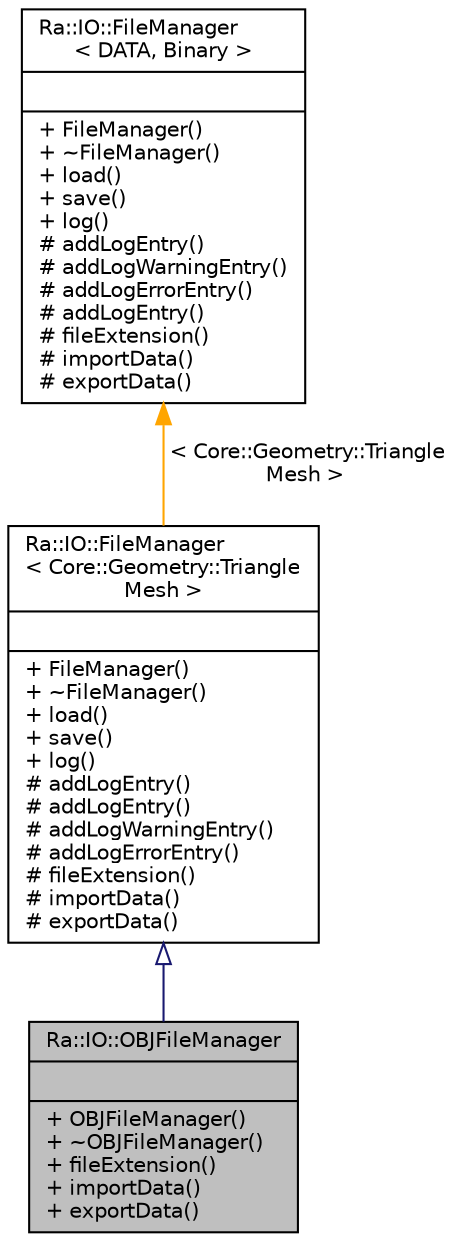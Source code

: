 digraph "Ra::IO::OBJFileManager"
{
 // INTERACTIVE_SVG=YES
 // LATEX_PDF_SIZE
  edge [fontname="Helvetica",fontsize="10",labelfontname="Helvetica",labelfontsize="10"];
  node [fontname="Helvetica",fontsize="10",shape=record];
  Node1 [label="{Ra::IO::OBJFileManager\n||+ OBJFileManager()\l+ ~OBJFileManager()\l+ fileExtension()\l+ importData()\l+ exportData()\l}",height=0.2,width=0.4,color="black", fillcolor="grey75", style="filled", fontcolor="black",tooltip=" "];
  Node2 -> Node1 [dir="back",color="midnightblue",fontsize="10",style="solid",arrowtail="onormal",fontname="Helvetica"];
  Node2 [label="{Ra::IO::FileManager\l\< Core::Geometry::Triangle\lMesh \>\n||+ FileManager()\l+ ~FileManager()\l+ load()\l+ save()\l+ log()\l# addLogEntry()\l# addLogEntry()\l# addLogWarningEntry()\l# addLogErrorEntry()\l# fileExtension()\l# importData()\l# exportData()\l}",height=0.2,width=0.4,color="black", fillcolor="white", style="filled",URL="$classRa_1_1IO_1_1FileManager.html",tooltip=" "];
  Node3 -> Node2 [dir="back",color="orange",fontsize="10",style="solid",label=" \< Core::Geometry::Triangle\lMesh \>" ,fontname="Helvetica"];
  Node3 [label="{Ra::IO::FileManager\l\< DATA, Binary \>\n||+ FileManager()\l+ ~FileManager()\l+ load()\l+ save()\l+ log()\l# addLogEntry()\l# addLogWarningEntry()\l# addLogErrorEntry()\l# addLogEntry()\l# fileExtension()\l# importData()\l# exportData()\l}",height=0.2,width=0.4,color="black", fillcolor="white", style="filled",URL="$classRa_1_1IO_1_1FileManager.html",tooltip=" "];
}
